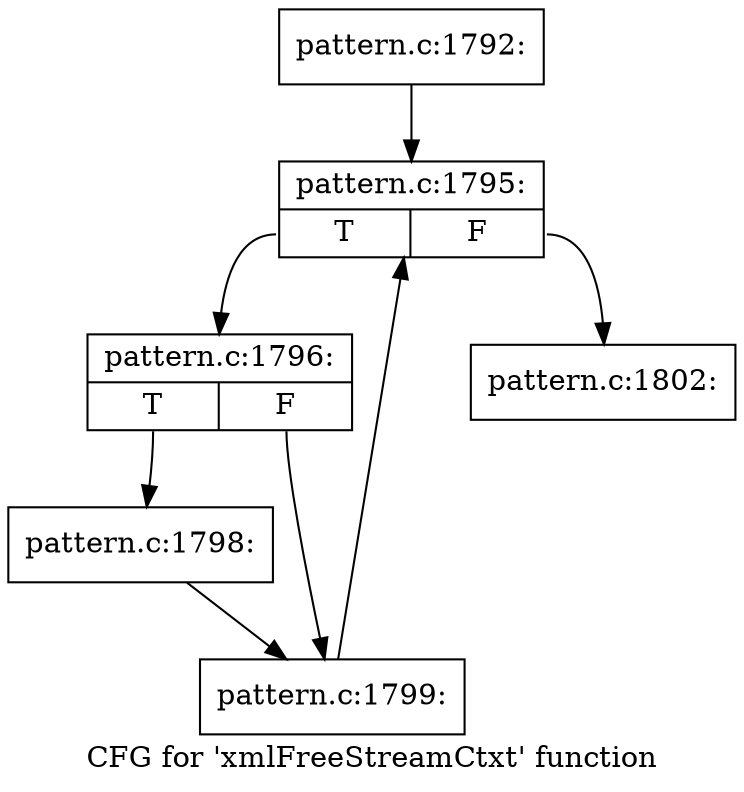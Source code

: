 digraph "CFG for 'xmlFreeStreamCtxt' function" {
	label="CFG for 'xmlFreeStreamCtxt' function";

	Node0x55c8a10acbc0 [shape=record,label="{pattern.c:1792:}"];
	Node0x55c8a10acbc0 -> Node0x55c8a10097d0;
	Node0x55c8a10097d0 [shape=record,label="{pattern.c:1795:|{<s0>T|<s1>F}}"];
	Node0x55c8a10097d0:s0 -> Node0x55c8a10ec280;
	Node0x55c8a10097d0:s1 -> Node0x55c8a10ec070;
	Node0x55c8a10ec280 [shape=record,label="{pattern.c:1796:|{<s0>T|<s1>F}}"];
	Node0x55c8a10ec280:s0 -> Node0x55c8a10ec550;
	Node0x55c8a10ec280:s1 -> Node0x55c8a10ec5a0;
	Node0x55c8a10ec550 [shape=record,label="{pattern.c:1798:}"];
	Node0x55c8a10ec550 -> Node0x55c8a10ec5a0;
	Node0x55c8a10ec5a0 [shape=record,label="{pattern.c:1799:}"];
	Node0x55c8a10ec5a0 -> Node0x55c8a10097d0;
	Node0x55c8a10ec070 [shape=record,label="{pattern.c:1802:}"];
}
